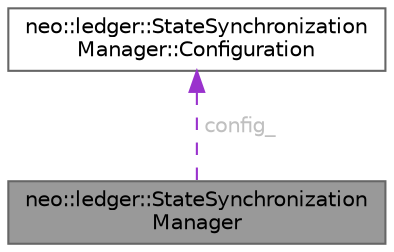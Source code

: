 digraph "neo::ledger::StateSynchronizationManager"
{
 // LATEX_PDF_SIZE
  bgcolor="transparent";
  edge [fontname=Helvetica,fontsize=10,labelfontname=Helvetica,labelfontsize=10];
  node [fontname=Helvetica,fontsize=10,shape=box,height=0.2,width=0.4];
  Node1 [id="Node000001",label="neo::ledger::StateSynchronization\lManager",height=0.2,width=0.4,color="gray40", fillcolor="grey60", style="filled", fontcolor="black",tooltip="State Synchronization Manager for blockchain state consistency."];
  Node2 -> Node1 [id="edge1_Node000001_Node000002",dir="back",color="darkorchid3",style="dashed",tooltip=" ",label=<<TABLE CELLBORDER="0" BORDER="0"><TR><TD VALIGN="top" ALIGN="LEFT" CELLPADDING="1" CELLSPACING="0">config_</TD></TR>
</TABLE>> ,fontcolor="grey" ];
  Node2 [id="Node000002",label="neo::ledger::StateSynchronization\lManager::Configuration",height=0.2,width=0.4,color="gray40", fillcolor="white", style="filled",URL="$structneo_1_1ledger_1_1_state_synchronization_manager_1_1_configuration.html",tooltip="Configuration for state synchronization."];
}
